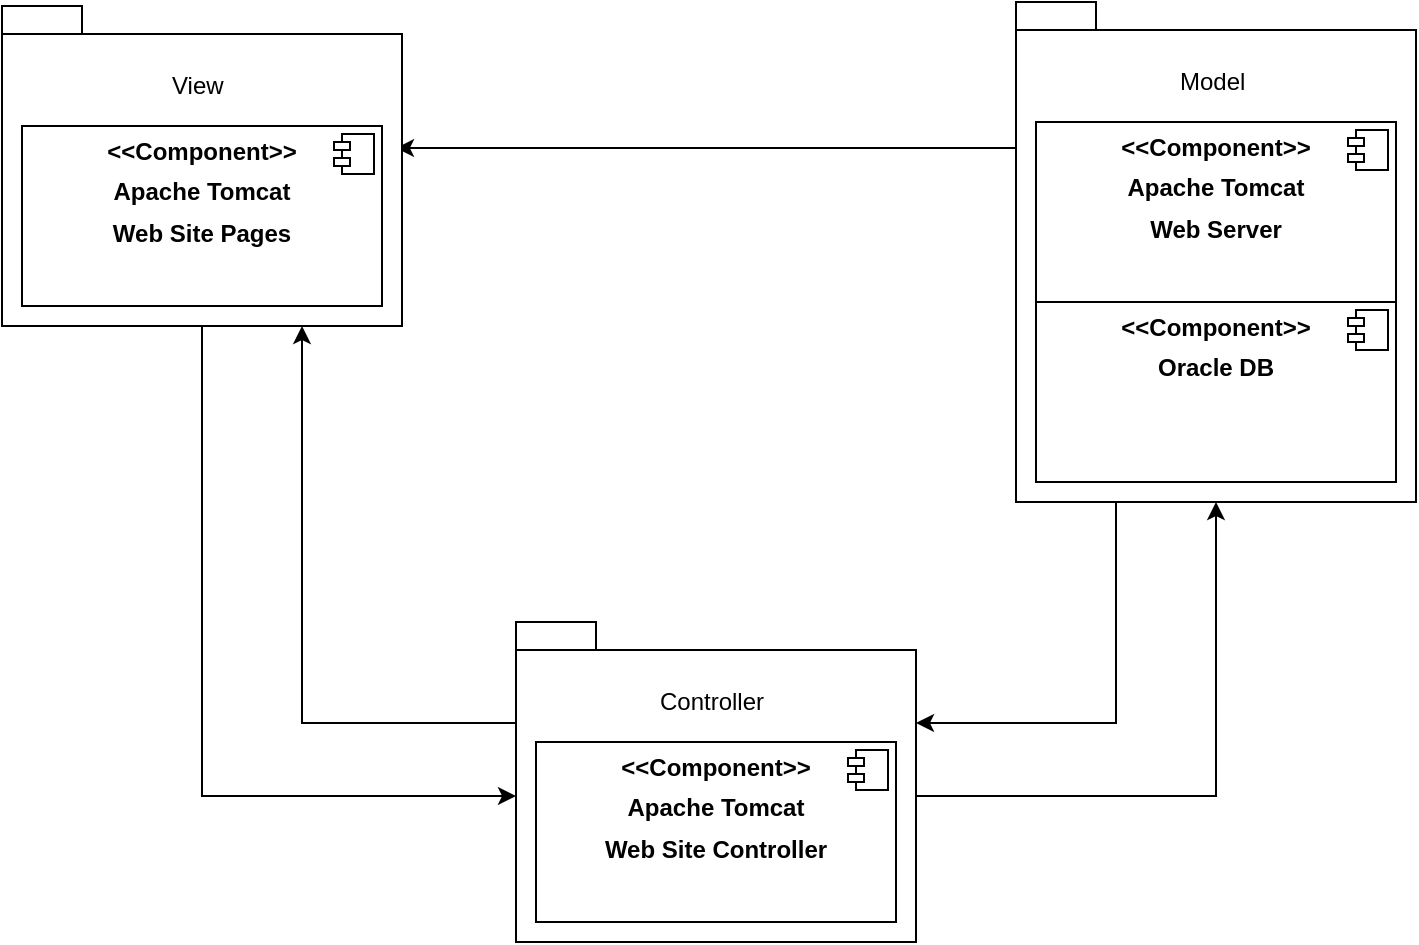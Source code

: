 <mxfile version="10.6.5" type="device"><diagram id="8JCmr_MyvfH6y9YbEF4C" name="Страница 1"><mxGraphModel dx="1010" dy="633" grid="1" gridSize="10" guides="1" tooltips="1" connect="1" arrows="1" fold="1" page="1" pageScale="1" pageWidth="827" pageHeight="1169" math="0" shadow="0"><root><mxCell id="0"/><mxCell id="1" parent="0"/><mxCell id="bf3portzwrtMC-pzUEzj-31" style="edgeStyle=orthogonalEdgeStyle;rounded=0;orthogonalLoop=1;jettySize=auto;html=1;exitX=0;exitY=0;exitDx=0;exitDy=73;exitPerimeter=0;entryX=0.985;entryY=0.444;entryDx=0;entryDy=0;entryPerimeter=0;" edge="1" parent="1" source="bf3portzwrtMC-pzUEzj-11" target="bf3portzwrtMC-pzUEzj-14"><mxGeometry relative="1" as="geometry"/></mxCell><mxCell id="bf3portzwrtMC-pzUEzj-33" style="edgeStyle=orthogonalEdgeStyle;rounded=0;orthogonalLoop=1;jettySize=auto;html=1;exitX=0.25;exitY=1;exitDx=0;exitDy=0;exitPerimeter=0;entryX=0;entryY=0;entryDx=200;entryDy=50.5;entryPerimeter=0;" edge="1" parent="1" source="bf3portzwrtMC-pzUEzj-11" target="bf3portzwrtMC-pzUEzj-23"><mxGeometry relative="1" as="geometry"/></mxCell><mxCell id="bf3portzwrtMC-pzUEzj-11" value="" style="shape=folder;fontStyle=1;spacingTop=10;tabWidth=40;tabHeight=14;tabPosition=left;html=1;" vertex="1" parent="1"><mxGeometry x="550" y="100" width="200" height="250" as="geometry"/></mxCell><mxCell id="bf3portzwrtMC-pzUEzj-7" value="&lt;p style=&quot;margin: 0px ; margin-top: 6px ; text-align: center&quot;&gt;&lt;b&gt;&amp;lt;&amp;lt;Component&amp;gt;&amp;gt;&lt;/b&gt;&lt;/p&gt;&lt;p style=&quot;margin: 0px ; margin-top: 6px ; text-align: center&quot;&gt;&lt;b&gt;Apache Tomcat&lt;/b&gt;&lt;/p&gt;&lt;p style=&quot;margin: 0px ; margin-top: 6px ; text-align: center&quot;&gt;&lt;b&gt;Web Server&lt;/b&gt;&lt;/p&gt;" style="align=left;overflow=fill;html=1;" vertex="1" parent="1"><mxGeometry x="560" y="160" width="180" height="90" as="geometry"/></mxCell><mxCell id="bf3portzwrtMC-pzUEzj-8" value="" style="shape=component;jettyWidth=8;jettyHeight=4;" vertex="1" parent="bf3portzwrtMC-pzUEzj-7"><mxGeometry x="1" width="20" height="20" relative="1" as="geometry"><mxPoint x="-24" y="4" as="offset"/></mxGeometry></mxCell><mxCell id="bf3portzwrtMC-pzUEzj-9" value="&lt;p style=&quot;margin: 0px ; margin-top: 6px ; text-align: center&quot;&gt;&lt;b&gt;&amp;lt;&amp;lt;Component&amp;gt;&amp;gt;&lt;/b&gt;&lt;/p&gt;&lt;p style=&quot;margin: 0px ; margin-top: 6px ; text-align: center&quot;&gt;&lt;b&gt;Oracle DB&lt;/b&gt;&lt;/p&gt;" style="align=left;overflow=fill;html=1;" vertex="1" parent="1"><mxGeometry x="560" y="250" width="180" height="90" as="geometry"/></mxCell><mxCell id="bf3portzwrtMC-pzUEzj-10" value="" style="shape=component;jettyWidth=8;jettyHeight=4;" vertex="1" parent="bf3portzwrtMC-pzUEzj-9"><mxGeometry x="1" width="20" height="20" relative="1" as="geometry"><mxPoint x="-24" y="4" as="offset"/></mxGeometry></mxCell><mxCell id="bf3portzwrtMC-pzUEzj-13" value="Model" style="text;html=1;resizable=0;points=[];autosize=1;align=left;verticalAlign=top;spacingTop=-4;" vertex="1" parent="1"><mxGeometry x="630" y="130" width="50" height="20" as="geometry"/></mxCell><mxCell id="bf3portzwrtMC-pzUEzj-29" style="edgeStyle=orthogonalEdgeStyle;rounded=0;orthogonalLoop=1;jettySize=auto;html=1;exitX=0.5;exitY=1;exitDx=0;exitDy=0;exitPerimeter=0;entryX=0;entryY=0;entryDx=0;entryDy=87;entryPerimeter=0;" edge="1" parent="1" source="bf3portzwrtMC-pzUEzj-14" target="bf3portzwrtMC-pzUEzj-23"><mxGeometry relative="1" as="geometry"/></mxCell><mxCell id="bf3portzwrtMC-pzUEzj-14" value="" style="shape=folder;fontStyle=1;spacingTop=10;tabWidth=40;tabHeight=14;tabPosition=left;html=1;" vertex="1" parent="1"><mxGeometry x="43" y="102" width="200" height="160" as="geometry"/></mxCell><mxCell id="bf3portzwrtMC-pzUEzj-15" value="&lt;p style=&quot;margin: 0px ; margin-top: 6px ; text-align: center&quot;&gt;&lt;b&gt;&amp;lt;&amp;lt;Component&amp;gt;&amp;gt;&lt;/b&gt;&lt;/p&gt;&lt;p style=&quot;margin: 0px ; margin-top: 6px ; text-align: center&quot;&gt;&lt;b&gt;Apache Tomcat&lt;/b&gt;&lt;/p&gt;&lt;p style=&quot;margin: 0px ; margin-top: 6px ; text-align: center&quot;&gt;&lt;b&gt;Web Site Pages&lt;/b&gt;&lt;/p&gt;" style="align=left;overflow=fill;html=1;" vertex="1" parent="1"><mxGeometry x="53" y="162" width="180" height="90" as="geometry"/></mxCell><mxCell id="bf3portzwrtMC-pzUEzj-16" value="" style="shape=component;jettyWidth=8;jettyHeight=4;" vertex="1" parent="bf3portzwrtMC-pzUEzj-15"><mxGeometry x="1" width="20" height="20" relative="1" as="geometry"><mxPoint x="-24" y="4" as="offset"/></mxGeometry></mxCell><mxCell id="bf3portzwrtMC-pzUEzj-19" value="View" style="text;html=1;resizable=0;points=[];autosize=1;align=left;verticalAlign=top;spacingTop=-4;" vertex="1" parent="1"><mxGeometry x="126" y="132" width="40" height="20" as="geometry"/></mxCell><mxCell id="bf3portzwrtMC-pzUEzj-28" style="edgeStyle=orthogonalEdgeStyle;rounded=0;orthogonalLoop=1;jettySize=auto;html=1;exitX=0;exitY=0;exitDx=200;exitDy=87;exitPerimeter=0;entryX=0.5;entryY=1;entryDx=0;entryDy=0;entryPerimeter=0;" edge="1" parent="1" source="bf3portzwrtMC-pzUEzj-23" target="bf3portzwrtMC-pzUEzj-11"><mxGeometry relative="1" as="geometry"/></mxCell><mxCell id="bf3portzwrtMC-pzUEzj-32" style="edgeStyle=orthogonalEdgeStyle;rounded=0;orthogonalLoop=1;jettySize=auto;html=1;exitX=0;exitY=0;exitDx=0;exitDy=50.5;exitPerimeter=0;entryX=0.75;entryY=1;entryDx=0;entryDy=0;entryPerimeter=0;" edge="1" parent="1" source="bf3portzwrtMC-pzUEzj-23" target="bf3portzwrtMC-pzUEzj-14"><mxGeometry relative="1" as="geometry"/></mxCell><mxCell id="bf3portzwrtMC-pzUEzj-23" value="" style="shape=folder;fontStyle=1;spacingTop=10;tabWidth=40;tabHeight=14;tabPosition=left;html=1;" vertex="1" parent="1"><mxGeometry x="300" y="410" width="200" height="160" as="geometry"/></mxCell><mxCell id="bf3portzwrtMC-pzUEzj-24" value="&lt;p style=&quot;margin: 0px ; margin-top: 6px ; text-align: center&quot;&gt;&lt;b&gt;&amp;lt;&amp;lt;Component&amp;gt;&amp;gt;&lt;/b&gt;&lt;/p&gt;&lt;p style=&quot;margin: 0px ; margin-top: 6px ; text-align: center&quot;&gt;&lt;b&gt;Apache Tomcat&lt;/b&gt;&lt;/p&gt;&lt;p style=&quot;margin: 0px ; margin-top: 6px ; text-align: center&quot;&gt;&lt;b&gt;Web Site Controller&lt;/b&gt;&lt;/p&gt;" style="align=left;overflow=fill;html=1;" vertex="1" parent="1"><mxGeometry x="310" y="470" width="180" height="90" as="geometry"/></mxCell><mxCell id="bf3portzwrtMC-pzUEzj-25" value="" style="shape=component;jettyWidth=8;jettyHeight=4;" vertex="1" parent="bf3portzwrtMC-pzUEzj-24"><mxGeometry x="1" width="20" height="20" relative="1" as="geometry"><mxPoint x="-24" y="4" as="offset"/></mxGeometry></mxCell><mxCell id="bf3portzwrtMC-pzUEzj-26" value="Controller" style="text;html=1;resizable=0;points=[];autosize=1;align=left;verticalAlign=top;spacingTop=-4;" vertex="1" parent="1"><mxGeometry x="370" y="440" width="70" height="20" as="geometry"/></mxCell></root></mxGraphModel></diagram></mxfile>